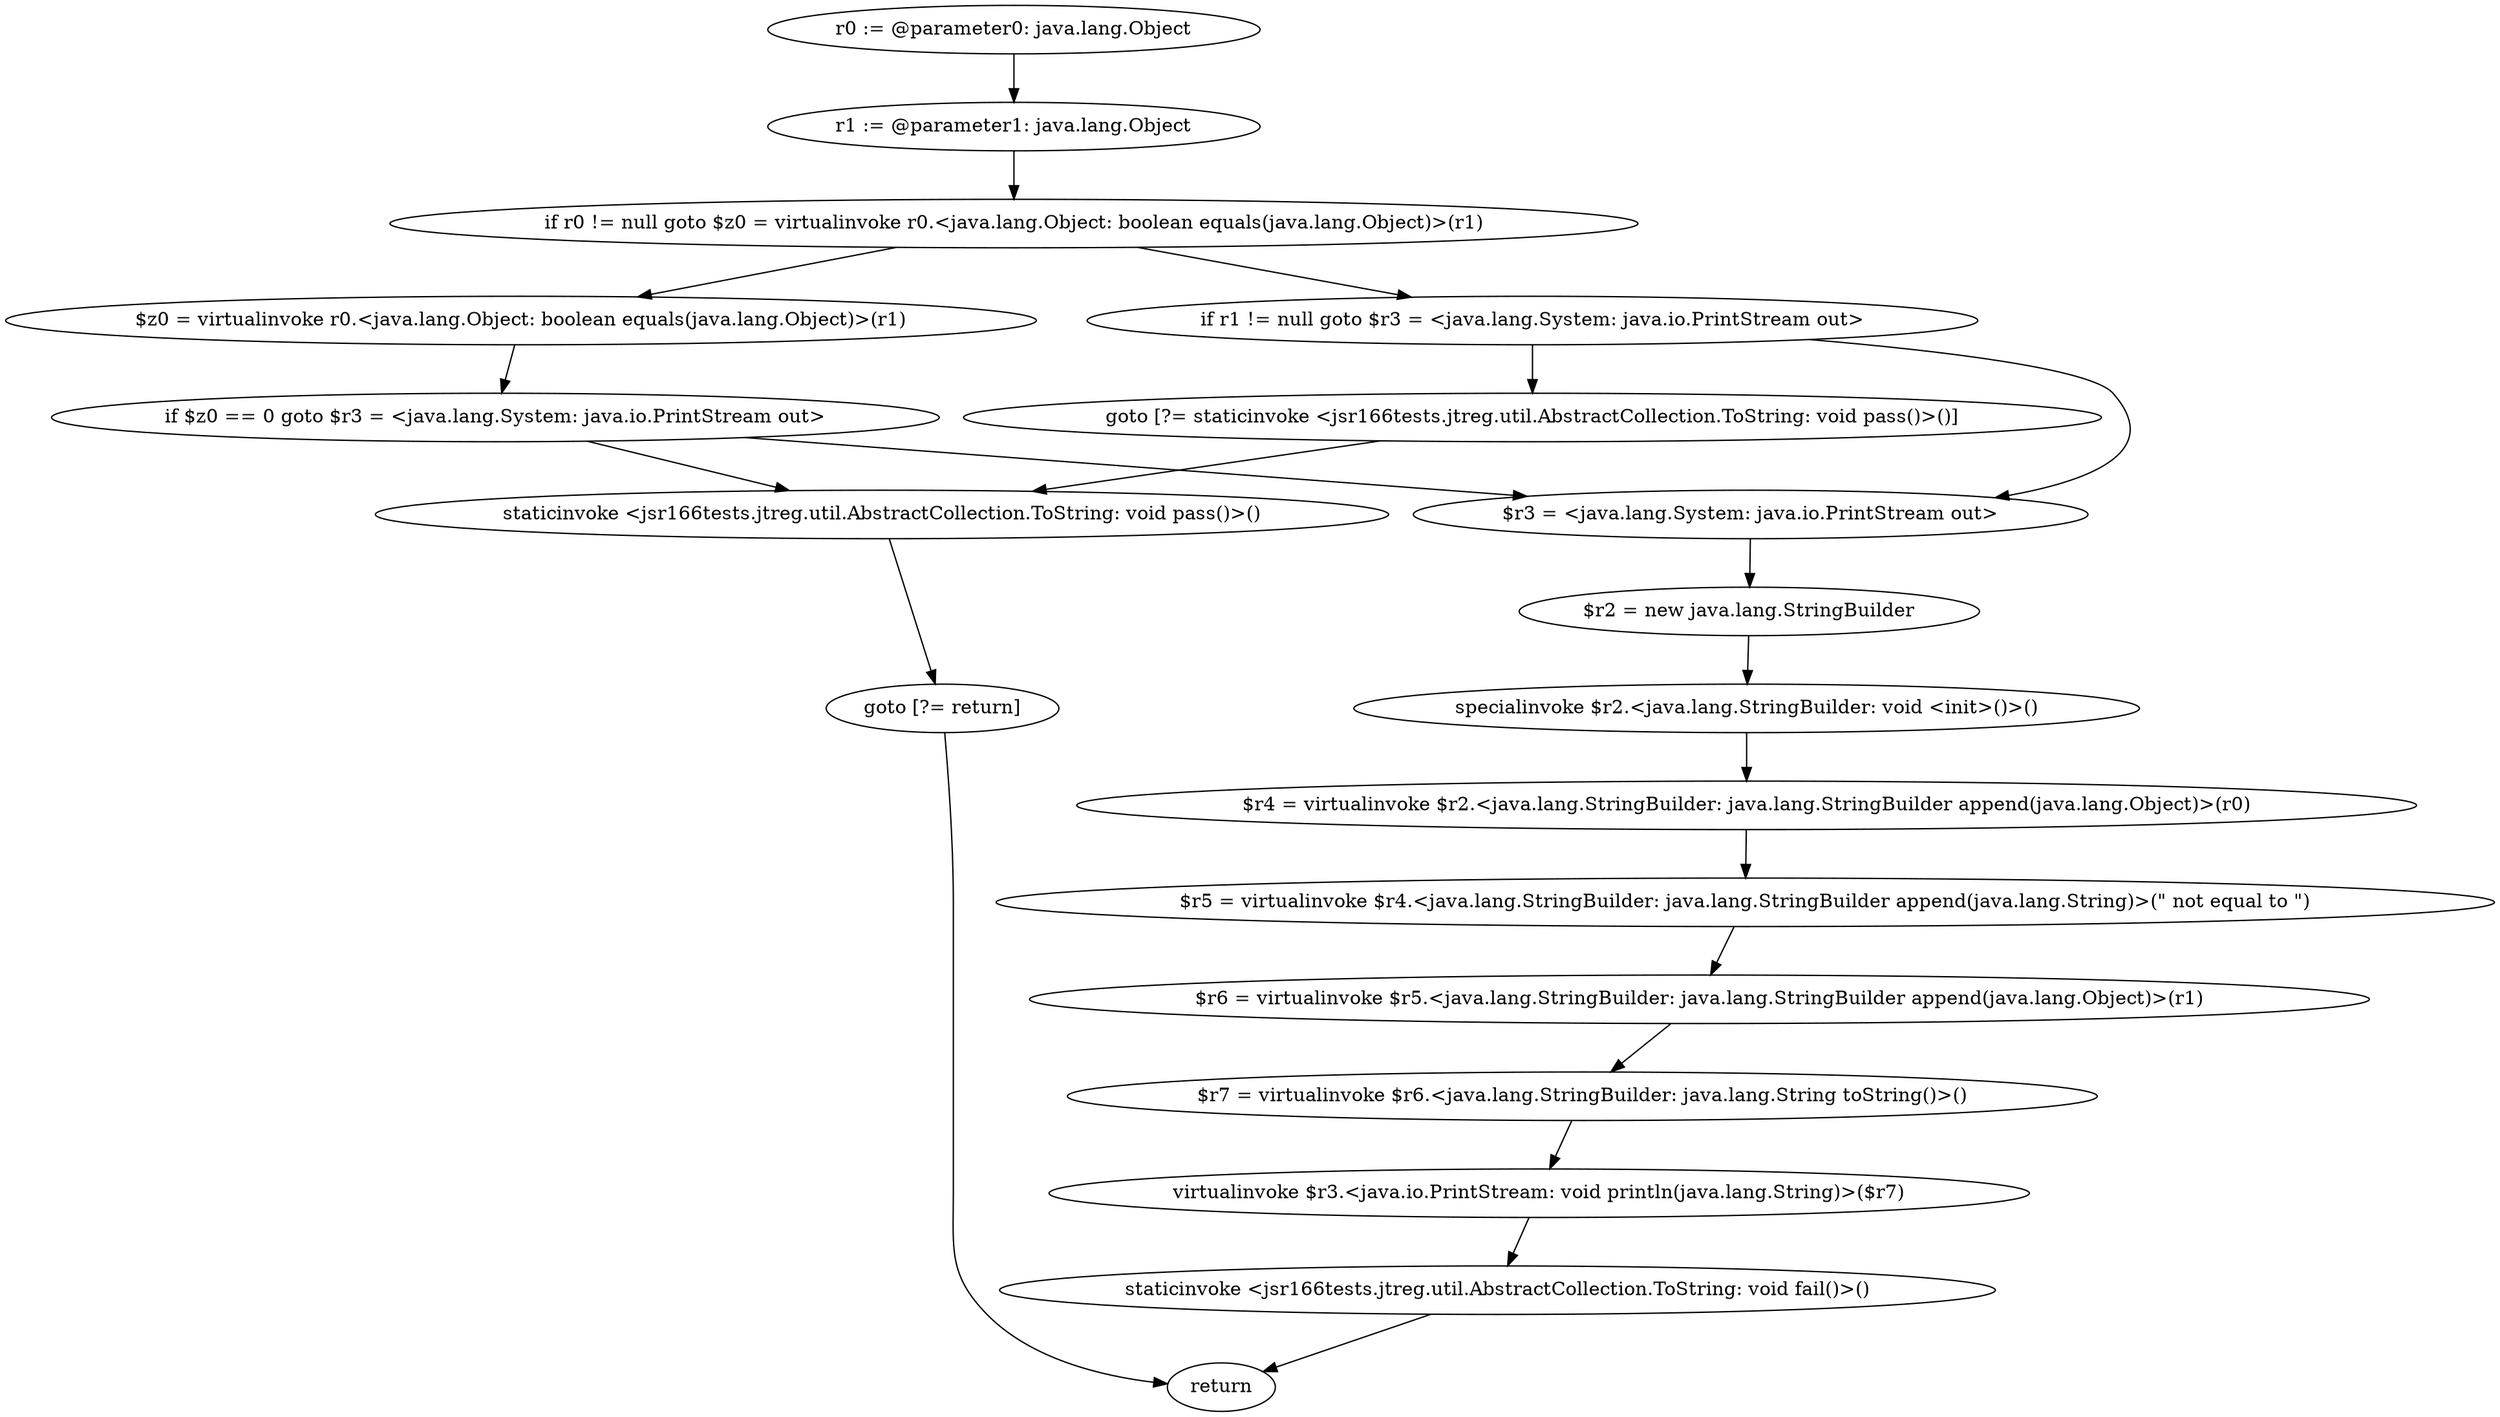digraph "unitGraph" {
    "r0 := @parameter0: java.lang.Object"
    "r1 := @parameter1: java.lang.Object"
    "if r0 != null goto $z0 = virtualinvoke r0.<java.lang.Object: boolean equals(java.lang.Object)>(r1)"
    "if r1 != null goto $r3 = <java.lang.System: java.io.PrintStream out>"
    "goto [?= staticinvoke <jsr166tests.jtreg.util.AbstractCollection.ToString: void pass()>()]"
    "$z0 = virtualinvoke r0.<java.lang.Object: boolean equals(java.lang.Object)>(r1)"
    "if $z0 == 0 goto $r3 = <java.lang.System: java.io.PrintStream out>"
    "staticinvoke <jsr166tests.jtreg.util.AbstractCollection.ToString: void pass()>()"
    "goto [?= return]"
    "$r3 = <java.lang.System: java.io.PrintStream out>"
    "$r2 = new java.lang.StringBuilder"
    "specialinvoke $r2.<java.lang.StringBuilder: void <init>()>()"
    "$r4 = virtualinvoke $r2.<java.lang.StringBuilder: java.lang.StringBuilder append(java.lang.Object)>(r0)"
    "$r5 = virtualinvoke $r4.<java.lang.StringBuilder: java.lang.StringBuilder append(java.lang.String)>(\" not equal to \")"
    "$r6 = virtualinvoke $r5.<java.lang.StringBuilder: java.lang.StringBuilder append(java.lang.Object)>(r1)"
    "$r7 = virtualinvoke $r6.<java.lang.StringBuilder: java.lang.String toString()>()"
    "virtualinvoke $r3.<java.io.PrintStream: void println(java.lang.String)>($r7)"
    "staticinvoke <jsr166tests.jtreg.util.AbstractCollection.ToString: void fail()>()"
    "return"
    "r0 := @parameter0: java.lang.Object"->"r1 := @parameter1: java.lang.Object";
    "r1 := @parameter1: java.lang.Object"->"if r0 != null goto $z0 = virtualinvoke r0.<java.lang.Object: boolean equals(java.lang.Object)>(r1)";
    "if r0 != null goto $z0 = virtualinvoke r0.<java.lang.Object: boolean equals(java.lang.Object)>(r1)"->"if r1 != null goto $r3 = <java.lang.System: java.io.PrintStream out>";
    "if r0 != null goto $z0 = virtualinvoke r0.<java.lang.Object: boolean equals(java.lang.Object)>(r1)"->"$z0 = virtualinvoke r0.<java.lang.Object: boolean equals(java.lang.Object)>(r1)";
    "if r1 != null goto $r3 = <java.lang.System: java.io.PrintStream out>"->"goto [?= staticinvoke <jsr166tests.jtreg.util.AbstractCollection.ToString: void pass()>()]";
    "if r1 != null goto $r3 = <java.lang.System: java.io.PrintStream out>"->"$r3 = <java.lang.System: java.io.PrintStream out>";
    "goto [?= staticinvoke <jsr166tests.jtreg.util.AbstractCollection.ToString: void pass()>()]"->"staticinvoke <jsr166tests.jtreg.util.AbstractCollection.ToString: void pass()>()";
    "$z0 = virtualinvoke r0.<java.lang.Object: boolean equals(java.lang.Object)>(r1)"->"if $z0 == 0 goto $r3 = <java.lang.System: java.io.PrintStream out>";
    "if $z0 == 0 goto $r3 = <java.lang.System: java.io.PrintStream out>"->"staticinvoke <jsr166tests.jtreg.util.AbstractCollection.ToString: void pass()>()";
    "if $z0 == 0 goto $r3 = <java.lang.System: java.io.PrintStream out>"->"$r3 = <java.lang.System: java.io.PrintStream out>";
    "staticinvoke <jsr166tests.jtreg.util.AbstractCollection.ToString: void pass()>()"->"goto [?= return]";
    "goto [?= return]"->"return";
    "$r3 = <java.lang.System: java.io.PrintStream out>"->"$r2 = new java.lang.StringBuilder";
    "$r2 = new java.lang.StringBuilder"->"specialinvoke $r2.<java.lang.StringBuilder: void <init>()>()";
    "specialinvoke $r2.<java.lang.StringBuilder: void <init>()>()"->"$r4 = virtualinvoke $r2.<java.lang.StringBuilder: java.lang.StringBuilder append(java.lang.Object)>(r0)";
    "$r4 = virtualinvoke $r2.<java.lang.StringBuilder: java.lang.StringBuilder append(java.lang.Object)>(r0)"->"$r5 = virtualinvoke $r4.<java.lang.StringBuilder: java.lang.StringBuilder append(java.lang.String)>(\" not equal to \")";
    "$r5 = virtualinvoke $r4.<java.lang.StringBuilder: java.lang.StringBuilder append(java.lang.String)>(\" not equal to \")"->"$r6 = virtualinvoke $r5.<java.lang.StringBuilder: java.lang.StringBuilder append(java.lang.Object)>(r1)";
    "$r6 = virtualinvoke $r5.<java.lang.StringBuilder: java.lang.StringBuilder append(java.lang.Object)>(r1)"->"$r7 = virtualinvoke $r6.<java.lang.StringBuilder: java.lang.String toString()>()";
    "$r7 = virtualinvoke $r6.<java.lang.StringBuilder: java.lang.String toString()>()"->"virtualinvoke $r3.<java.io.PrintStream: void println(java.lang.String)>($r7)";
    "virtualinvoke $r3.<java.io.PrintStream: void println(java.lang.String)>($r7)"->"staticinvoke <jsr166tests.jtreg.util.AbstractCollection.ToString: void fail()>()";
    "staticinvoke <jsr166tests.jtreg.util.AbstractCollection.ToString: void fail()>()"->"return";
}
